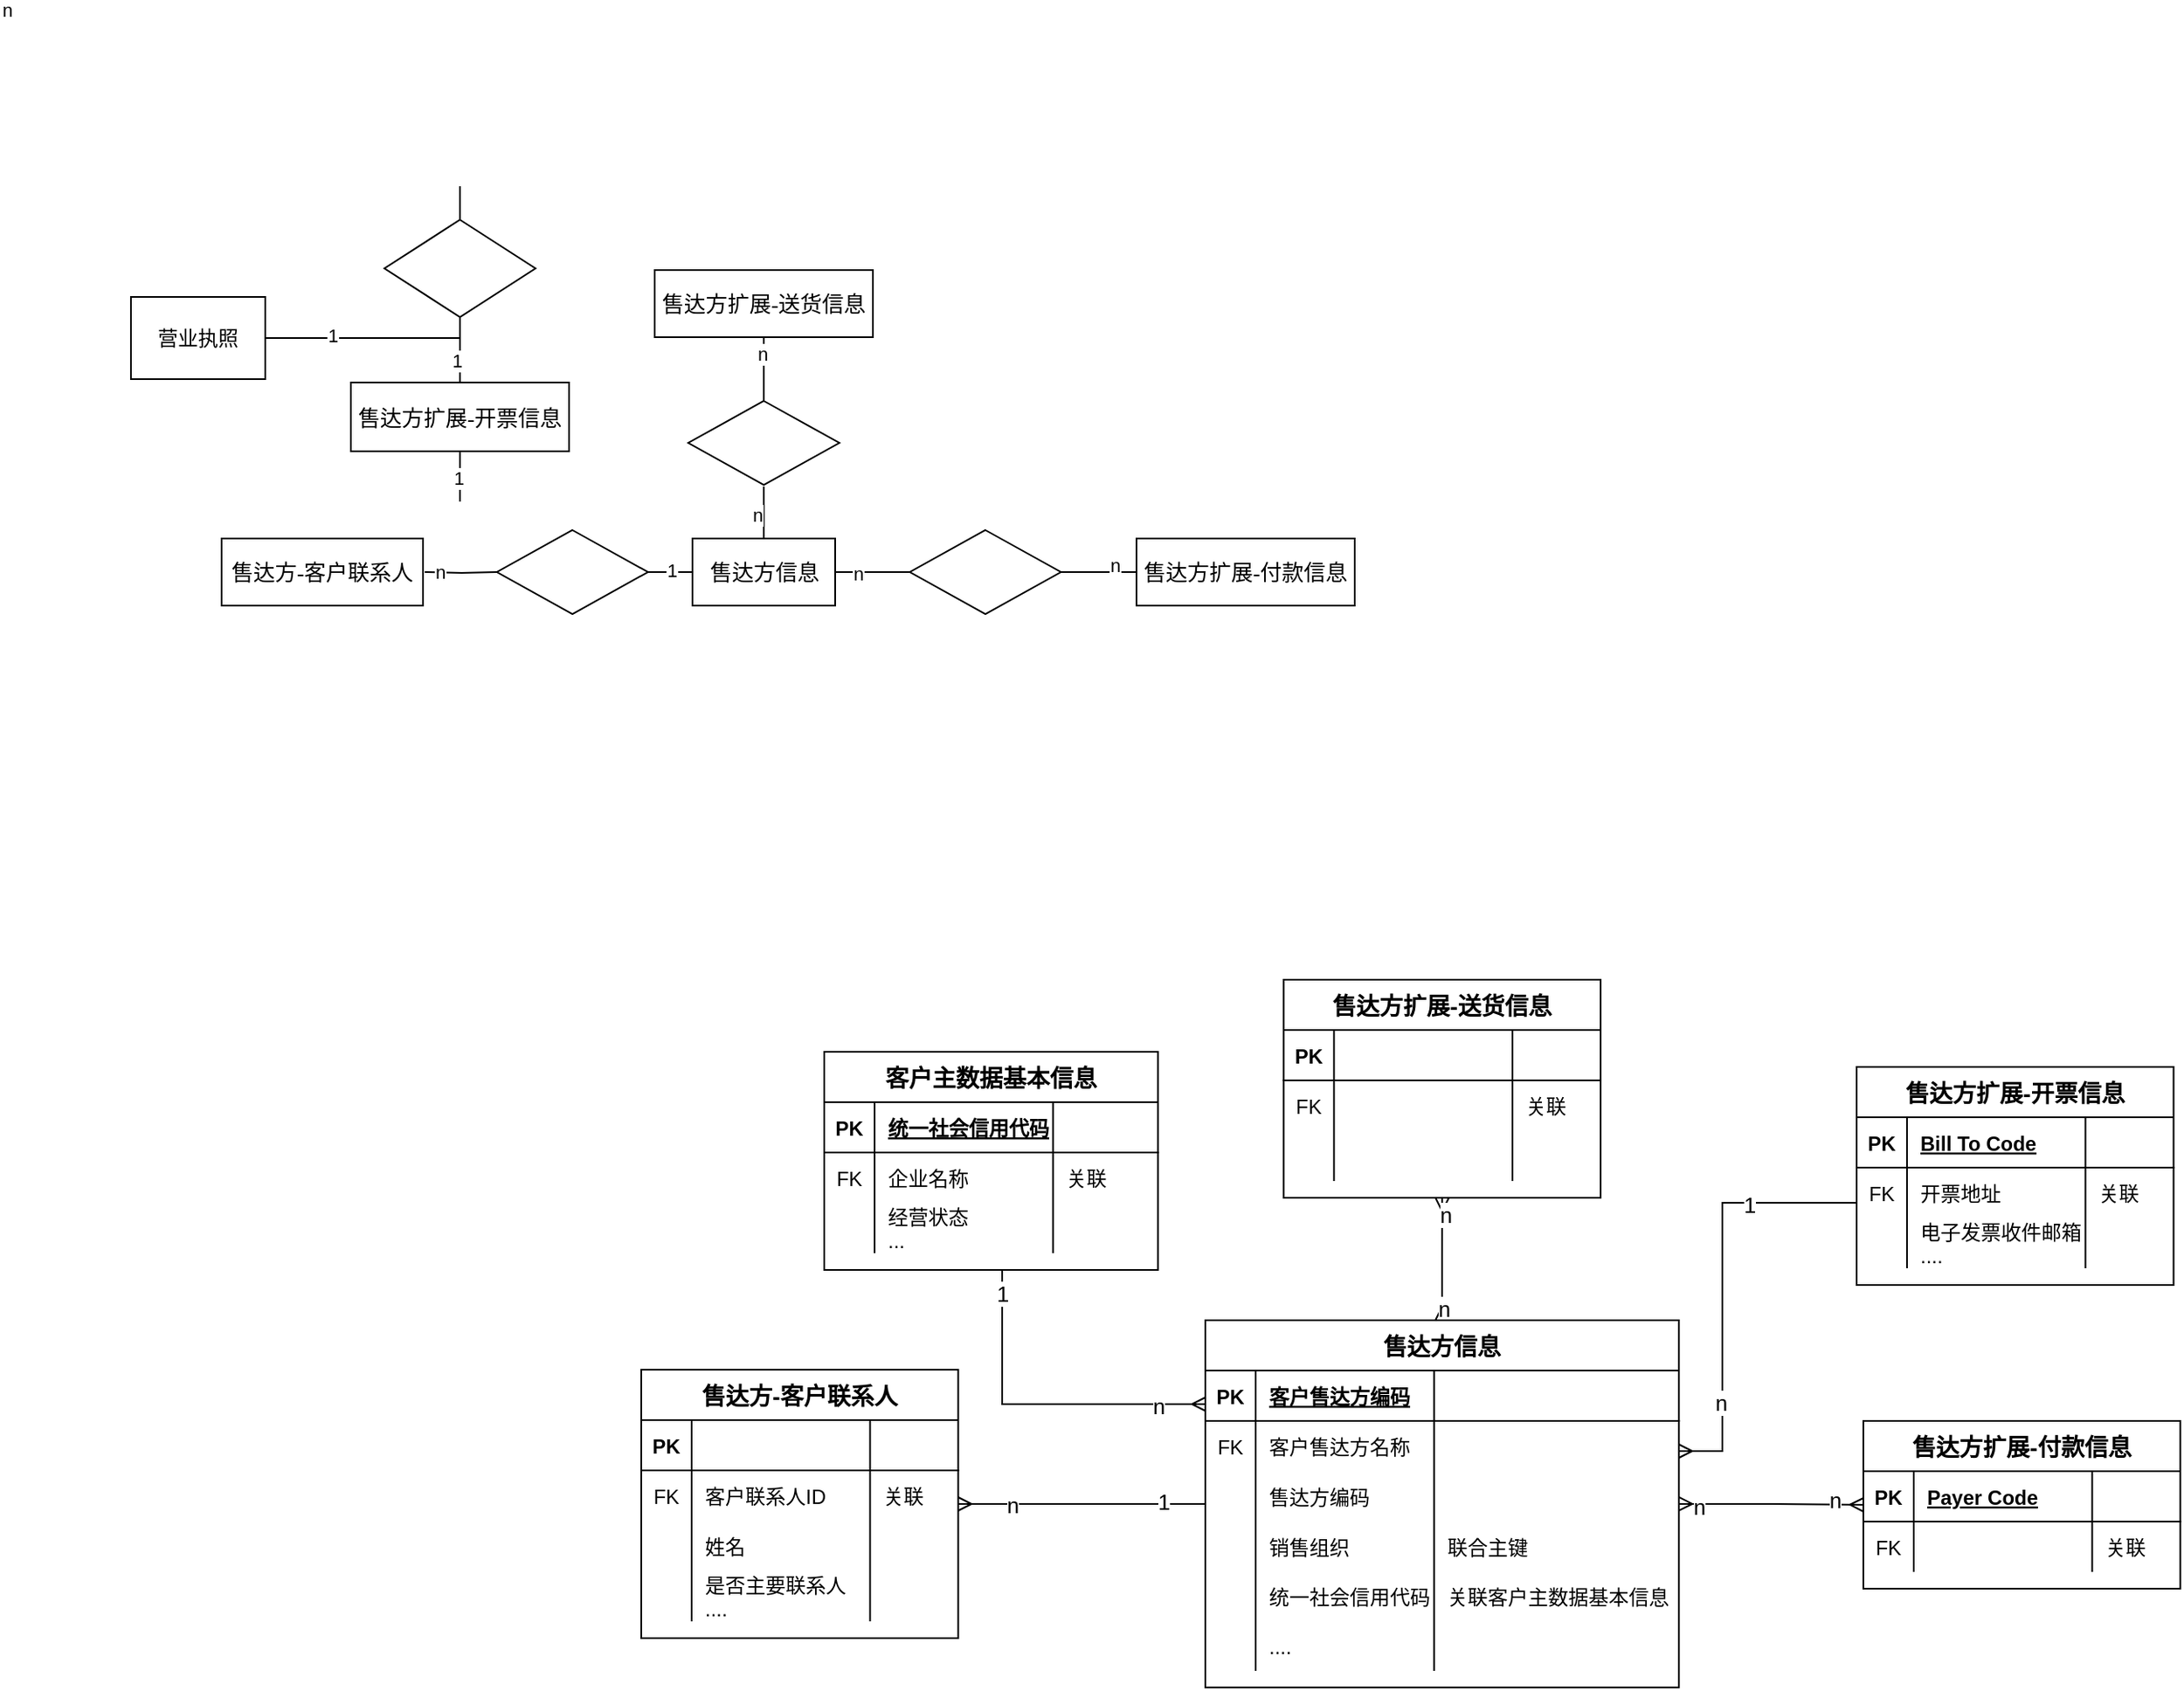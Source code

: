 <mxfile version="26.0.11">
  <diagram id="R2lEEEUBdFMjLlhIrx00" name="Page-1">
    <mxGraphModel dx="2038" dy="1723" grid="0" gridSize="10" guides="1" tooltips="1" connect="1" arrows="1" fold="1" page="1" pageScale="1" pageWidth="850" pageHeight="1100" math="0" shadow="0" extFonts="Permanent Marker^https://fonts.googleapis.com/css?family=Permanent+Marker">
      <root>
        <mxCell id="0" />
        <mxCell id="1" parent="0" />
        <mxCell id="QNsuvsoCij3lVUkGzLtA-30" style="rounded=0;orthogonalLoop=1;jettySize=auto;html=1;endArrow=none;startFill=0;" edge="1" parent="1" source="QNsuvsoCij3lVUkGzLtA-13">
          <mxGeometry relative="1" as="geometry">
            <mxPoint x="73" y="45.0" as="targetPoint" />
          </mxGeometry>
        </mxCell>
        <mxCell id="QNsuvsoCij3lVUkGzLtA-45" value="n" style="edgeLabel;html=1;align=center;verticalAlign=middle;resizable=0;points=[];" vertex="1" connectable="0" parent="QNsuvsoCij3lVUkGzLtA-30">
          <mxGeometry x="-0.075" y="4" relative="1" as="geometry">
            <mxPoint as="offset" />
          </mxGeometry>
        </mxCell>
        <mxCell id="QNsuvsoCij3lVUkGzLtA-32" style="edgeStyle=orthogonalEdgeStyle;rounded=0;orthogonalLoop=1;jettySize=auto;html=1;exitX=0;exitY=0.5;exitDx=0;exitDy=0;entryX=1;entryY=0.5;entryDx=0;entryDy=0;endArrow=none;startFill=0;" edge="1" parent="1" source="QNsuvsoCij3lVUkGzLtA-13" target="QNsuvsoCij3lVUkGzLtA-21">
          <mxGeometry relative="1" as="geometry" />
        </mxCell>
        <mxCell id="QNsuvsoCij3lVUkGzLtA-41" value="1" style="edgeLabel;html=1;align=center;verticalAlign=middle;resizable=0;points=[];" vertex="1" connectable="0" parent="QNsuvsoCij3lVUkGzLtA-32">
          <mxGeometry x="-0.006" y="-1" relative="1" as="geometry">
            <mxPoint as="offset" />
          </mxGeometry>
        </mxCell>
        <mxCell id="QNsuvsoCij3lVUkGzLtA-13" value="&lt;p style=&quot;margin-top: 0pt; margin-bottom: 0pt; margin-left: 0in; direction: ltr; unicode-bidi: embed; word-break: normal;&quot;&gt;&lt;span style=&quot;font-family: 微軟正黑體;&quot;&gt;售达方信息&lt;/span&gt;&lt;/p&gt;" style="whiteSpace=wrap;html=1;fontSize=13;" vertex="1" parent="1">
          <mxGeometry x="30.5" y="76" width="85" height="40" as="geometry" />
        </mxCell>
        <mxCell id="QNsuvsoCij3lVUkGzLtA-38" value="" style="edgeStyle=orthogonalEdgeStyle;rounded=0;orthogonalLoop=1;jettySize=auto;html=1;endArrow=none;startFill=0;exitX=0.5;exitY=1;exitDx=0;exitDy=0;" edge="1" parent="1" source="QNsuvsoCij3lVUkGzLtA-19" target="QNsuvsoCij3lVUkGzLtA-37">
          <mxGeometry relative="1" as="geometry">
            <Array as="points">
              <mxPoint x="-108" y="54" />
              <mxPoint x="-108" y="54" />
            </Array>
          </mxGeometry>
        </mxCell>
        <mxCell id="QNsuvsoCij3lVUkGzLtA-39" value="1" style="edgeLabel;html=1;align=center;verticalAlign=middle;resizable=0;points=[];" vertex="1" connectable="0" parent="QNsuvsoCij3lVUkGzLtA-38">
          <mxGeometry x="-0.64" y="1" relative="1" as="geometry">
            <mxPoint as="offset" />
          </mxGeometry>
        </mxCell>
        <mxCell id="QNsuvsoCij3lVUkGzLtA-40" value="1" style="edgeLabel;html=1;align=center;verticalAlign=middle;resizable=0;points=[];" vertex="1" connectable="0" parent="QNsuvsoCij3lVUkGzLtA-38">
          <mxGeometry x="0.672" y="-2" relative="1" as="geometry">
            <mxPoint as="offset" />
          </mxGeometry>
        </mxCell>
        <mxCell id="QNsuvsoCij3lVUkGzLtA-14" value="&lt;p style=&quot;margin-top: 0pt; margin-bottom: 0pt; margin-left: 0in; direction: ltr; unicode-bidi: embed; word-break: normal;&quot;&gt;&lt;span style=&quot;font-family: 微軟正黑體;&quot;&gt;售达方扩展-付款信息&lt;/span&gt;&lt;/p&gt;" style="whiteSpace=wrap;html=1;fontSize=13;" vertex="1" parent="1">
          <mxGeometry x="295" y="76" width="130" height="40" as="geometry" />
        </mxCell>
        <mxCell id="QNsuvsoCij3lVUkGzLtA-33" value="" style="edgeStyle=orthogonalEdgeStyle;rounded=0;orthogonalLoop=1;jettySize=auto;html=1;endArrow=none;startFill=0;" edge="1" parent="1" target="QNsuvsoCij3lVUkGzLtA-21">
          <mxGeometry relative="1" as="geometry">
            <mxPoint x="-129" y="96" as="sourcePoint" />
          </mxGeometry>
        </mxCell>
        <mxCell id="QNsuvsoCij3lVUkGzLtA-42" value="n" style="edgeLabel;html=1;align=center;verticalAlign=middle;resizable=0;points=[];" vertex="1" connectable="0" parent="QNsuvsoCij3lVUkGzLtA-33">
          <mxGeometry x="-0.612" relative="1" as="geometry">
            <mxPoint as="offset" />
          </mxGeometry>
        </mxCell>
        <mxCell id="QNsuvsoCij3lVUkGzLtA-16" value="&lt;p style=&quot;margin-top: 0pt; margin-bottom: 0pt; margin-left: 0in; direction: ltr; unicode-bidi: embed; word-break: normal;&quot;&gt;&lt;span style=&quot;font-family: 微軟正黑體;&quot;&gt;售达方&lt;/span&gt;&lt;span style=&quot;font-family: 微軟正黑體; background-color: transparent; color: light-dark(rgb(0, 0, 0), rgb(255, 255, 255));&quot;&gt;-客户联系人&lt;/span&gt;&lt;/p&gt;" style="whiteSpace=wrap;html=1;fontSize=13;strokeColor=default;" vertex="1" parent="1">
          <mxGeometry x="-250" y="76" width="120" height="40" as="geometry" />
        </mxCell>
        <mxCell id="QNsuvsoCij3lVUkGzLtA-18" value="&lt;p style=&quot;margin-top: 0pt; margin-bottom: 0pt; margin-left: 0in; direction: ltr; unicode-bidi: embed; word-break: normal;&quot;&gt;&lt;span style=&quot;font-family: 微軟正黑體;&quot;&gt;售达方扩展-送货信息&lt;/span&gt;&lt;/p&gt;" style="whiteSpace=wrap;html=1;fontSize=13;" vertex="1" parent="1">
          <mxGeometry x="8" y="-84" width="130" height="40" as="geometry" />
        </mxCell>
        <mxCell id="QNsuvsoCij3lVUkGzLtA-35" value="" style="edgeStyle=orthogonalEdgeStyle;rounded=0;orthogonalLoop=1;jettySize=auto;html=1;endArrow=none;startFill=0;" edge="1" parent="1" source="QNsuvsoCij3lVUkGzLtA-19" target="QNsuvsoCij3lVUkGzLtA-23">
          <mxGeometry relative="1" as="geometry" />
        </mxCell>
        <mxCell id="QNsuvsoCij3lVUkGzLtA-44" value="1" style="edgeLabel;html=1;align=center;verticalAlign=middle;resizable=0;points=[];" vertex="1" connectable="0" parent="QNsuvsoCij3lVUkGzLtA-35">
          <mxGeometry x="-0.35" y="2" relative="1" as="geometry">
            <mxPoint as="offset" />
          </mxGeometry>
        </mxCell>
        <mxCell id="QNsuvsoCij3lVUkGzLtA-19" value="&lt;p style=&quot;margin-top: 0pt; margin-bottom: 0pt; margin-left: 0in; direction: ltr; unicode-bidi: embed; word-break: normal;&quot;&gt;&lt;span style=&quot;font-family: 微軟正黑體;&quot;&gt;售达方扩展-开票信息&lt;/span&gt;&lt;/p&gt;" style="whiteSpace=wrap;html=1;fontSize=13;" vertex="1" parent="1">
          <mxGeometry x="-173" y="-17" width="130" height="41" as="geometry" />
        </mxCell>
        <mxCell id="QNsuvsoCij3lVUkGzLtA-20" value="" style="rhombus;whiteSpace=wrap;html=1;" vertex="1" parent="1">
          <mxGeometry x="160" y="71" width="90" height="50" as="geometry" />
        </mxCell>
        <mxCell id="QNsuvsoCij3lVUkGzLtA-21" value="" style="rhombus;whiteSpace=wrap;html=1;" vertex="1" parent="1">
          <mxGeometry x="-86" y="71" width="90" height="50" as="geometry" />
        </mxCell>
        <mxCell id="QNsuvsoCij3lVUkGzLtA-31" style="edgeStyle=orthogonalEdgeStyle;rounded=0;orthogonalLoop=1;jettySize=auto;html=1;exitX=0.5;exitY=0;exitDx=0;exitDy=0;strokeColor=default;endArrow=none;startFill=0;" edge="1" parent="1" source="QNsuvsoCij3lVUkGzLtA-22" target="QNsuvsoCij3lVUkGzLtA-18">
          <mxGeometry relative="1" as="geometry" />
        </mxCell>
        <mxCell id="QNsuvsoCij3lVUkGzLtA-46" value="n" style="edgeLabel;html=1;align=center;verticalAlign=middle;resizable=0;points=[];" vertex="1" connectable="0" parent="QNsuvsoCij3lVUkGzLtA-31">
          <mxGeometry x="0.54" y="1" relative="1" as="geometry">
            <mxPoint as="offset" />
          </mxGeometry>
        </mxCell>
        <mxCell id="QNsuvsoCij3lVUkGzLtA-22" value="" style="rhombus;whiteSpace=wrap;html=1;" vertex="1" parent="1">
          <mxGeometry x="28" y="-6" width="90" height="50" as="geometry" />
        </mxCell>
        <mxCell id="QNsuvsoCij3lVUkGzLtA-34" value="" style="edgeStyle=orthogonalEdgeStyle;rounded=0;orthogonalLoop=1;jettySize=auto;html=1;endArrow=none;startFill=0;" edge="1" parent="1" source="QNsuvsoCij3lVUkGzLtA-23">
          <mxGeometry relative="1" as="geometry">
            <mxPoint x="-108" y="-130" as="targetPoint" />
          </mxGeometry>
        </mxCell>
        <mxCell id="QNsuvsoCij3lVUkGzLtA-43" value="n" style="edgeLabel;html=1;align=center;verticalAlign=middle;resizable=0;points=[];" vertex="1" connectable="0" parent="QNsuvsoCij3lVUkGzLtA-34">
          <mxGeometry x="0.674" y="1" relative="1" as="geometry">
            <mxPoint x="-272" y="-105" as="offset" />
          </mxGeometry>
        </mxCell>
        <mxCell id="QNsuvsoCij3lVUkGzLtA-23" value="" style="rhombus;whiteSpace=wrap;html=1;" vertex="1" parent="1">
          <mxGeometry x="-153" y="-114" width="90" height="58" as="geometry" />
        </mxCell>
        <mxCell id="QNsuvsoCij3lVUkGzLtA-28" value="" style="endArrow=none;html=1;rounded=0;exitX=1;exitY=0.5;exitDx=0;exitDy=0;entryX=0;entryY=0.5;entryDx=0;entryDy=0;" edge="1" parent="1" source="QNsuvsoCij3lVUkGzLtA-20" target="QNsuvsoCij3lVUkGzLtA-14">
          <mxGeometry width="50" height="50" relative="1" as="geometry">
            <mxPoint x="230" y="208" as="sourcePoint" />
            <mxPoint x="280" y="158" as="targetPoint" />
          </mxGeometry>
        </mxCell>
        <mxCell id="QNsuvsoCij3lVUkGzLtA-48" value="n" style="edgeLabel;html=1;align=center;verticalAlign=middle;resizable=0;points=[];" vertex="1" connectable="0" parent="QNsuvsoCij3lVUkGzLtA-28">
          <mxGeometry x="0.393" y="4" relative="1" as="geometry">
            <mxPoint as="offset" />
          </mxGeometry>
        </mxCell>
        <mxCell id="QNsuvsoCij3lVUkGzLtA-29" value="" style="endArrow=none;html=1;rounded=0;entryX=0;entryY=0.5;entryDx=0;entryDy=0;exitX=1;exitY=0.5;exitDx=0;exitDy=0;" edge="1" parent="1" source="QNsuvsoCij3lVUkGzLtA-13" target="QNsuvsoCij3lVUkGzLtA-20">
          <mxGeometry width="50" height="50" relative="1" as="geometry">
            <mxPoint x="115" y="93" as="sourcePoint" />
            <mxPoint x="158" y="92.5" as="targetPoint" />
          </mxGeometry>
        </mxCell>
        <mxCell id="QNsuvsoCij3lVUkGzLtA-47" value="n" style="edgeLabel;html=1;align=center;verticalAlign=middle;resizable=0;points=[];" vertex="1" connectable="0" parent="QNsuvsoCij3lVUkGzLtA-29">
          <mxGeometry x="-0.423" y="-1" relative="1" as="geometry">
            <mxPoint as="offset" />
          </mxGeometry>
        </mxCell>
        <mxCell id="QNsuvsoCij3lVUkGzLtA-37" value="营业执照" style="whiteSpace=wrap;html=1;fontSize=12;" vertex="1" parent="1">
          <mxGeometry x="-304" y="-68" width="80" height="49" as="geometry" />
        </mxCell>
        <mxCell id="QNsuvsoCij3lVUkGzLtA-94" value="" style="edgeStyle=orthogonalEdgeStyle;rounded=0;orthogonalLoop=1;jettySize=auto;html=1;startArrow=ERmany;startFill=0;endArrow=ERmany;endFill=0;" edge="1" parent="1" source="QNsuvsoCij3lVUkGzLtA-51" target="QNsuvsoCij3lVUkGzLtA-81">
          <mxGeometry relative="1" as="geometry" />
        </mxCell>
        <mxCell id="QNsuvsoCij3lVUkGzLtA-145" value="n" style="edgeLabel;html=1;align=center;verticalAlign=middle;resizable=0;points=[];fontFamily=Helvetica;fontSize=13;fontColor=default;labelBackgroundColor=default;fillColor=none;gradientColor=none;" vertex="1" connectable="0" parent="QNsuvsoCij3lVUkGzLtA-94">
          <mxGeometry x="-0.811" y="-1" relative="1" as="geometry">
            <mxPoint as="offset" />
          </mxGeometry>
        </mxCell>
        <mxCell id="QNsuvsoCij3lVUkGzLtA-146" value="n" style="edgeLabel;html=1;align=center;verticalAlign=middle;resizable=0;points=[];fontSize=13;" vertex="1" connectable="0" parent="QNsuvsoCij3lVUkGzLtA-94">
          <mxGeometry x="0.739" y="-2" relative="1" as="geometry">
            <mxPoint as="offset" />
          </mxGeometry>
        </mxCell>
        <mxCell id="QNsuvsoCij3lVUkGzLtA-108" value="" style="edgeStyle=orthogonalEdgeStyle;rounded=0;orthogonalLoop=1;jettySize=auto;html=1;endArrow=ERmany;endFill=0;startArrow=ERmany;startFill=0;" edge="1" parent="1" source="QNsuvsoCij3lVUkGzLtA-51" target="QNsuvsoCij3lVUkGzLtA-95">
          <mxGeometry relative="1" as="geometry" />
        </mxCell>
        <mxCell id="QNsuvsoCij3lVUkGzLtA-147" value="n" style="edgeLabel;html=1;align=center;verticalAlign=middle;resizable=0;points=[];fontFamily=Helvetica;fontSize=13;fontColor=default;labelBackgroundColor=default;fillColor=none;gradientColor=none;" vertex="1" connectable="0" parent="QNsuvsoCij3lVUkGzLtA-108">
          <mxGeometry x="-0.787" y="-2" relative="1" as="geometry">
            <mxPoint y="-1" as="offset" />
          </mxGeometry>
        </mxCell>
        <mxCell id="QNsuvsoCij3lVUkGzLtA-148" value="n" style="edgeLabel;html=1;align=center;verticalAlign=middle;resizable=0;points=[];fontFamily=Helvetica;fontSize=13;fontColor=default;labelBackgroundColor=default;fillColor=none;gradientColor=none;" vertex="1" connectable="0" parent="QNsuvsoCij3lVUkGzLtA-108">
          <mxGeometry x="0.681" y="3" relative="1" as="geometry">
            <mxPoint as="offset" />
          </mxGeometry>
        </mxCell>
        <mxCell id="QNsuvsoCij3lVUkGzLtA-126" value="" style="edgeStyle=orthogonalEdgeStyle;rounded=0;orthogonalLoop=1;jettySize=auto;html=1;endArrow=ERmany;endFill=0;" edge="1" parent="1" source="QNsuvsoCij3lVUkGzLtA-51" target="QNsuvsoCij3lVUkGzLtA-113">
          <mxGeometry relative="1" as="geometry" />
        </mxCell>
        <mxCell id="QNsuvsoCij3lVUkGzLtA-141" value="1" style="edgeLabel;html=1;align=center;verticalAlign=middle;resizable=0;points=[];fontFamily=Helvetica;fontSize=13;fontColor=default;labelBackgroundColor=default;fillColor=none;gradientColor=none;" vertex="1" connectable="0" parent="QNsuvsoCij3lVUkGzLtA-126">
          <mxGeometry x="-0.662" y="-2" relative="1" as="geometry">
            <mxPoint as="offset" />
          </mxGeometry>
        </mxCell>
        <mxCell id="QNsuvsoCij3lVUkGzLtA-142" value="n" style="edgeLabel;html=1;align=center;verticalAlign=middle;resizable=0;points=[];fontFamily=Helvetica;fontSize=13;fontColor=default;labelBackgroundColor=default;fillColor=none;gradientColor=none;" vertex="1" connectable="0" parent="QNsuvsoCij3lVUkGzLtA-126">
          <mxGeometry x="0.567" relative="1" as="geometry">
            <mxPoint as="offset" />
          </mxGeometry>
        </mxCell>
        <mxCell id="QNsuvsoCij3lVUkGzLtA-140" value="" style="edgeStyle=orthogonalEdgeStyle;rounded=0;orthogonalLoop=1;jettySize=auto;html=1;endArrow=none;startFill=0;startArrow=ERmany;" edge="1" parent="1" source="QNsuvsoCij3lVUkGzLtA-51" target="QNsuvsoCij3lVUkGzLtA-127">
          <mxGeometry relative="1" as="geometry">
            <Array as="points">
              <mxPoint x="644" y="620" />
              <mxPoint x="644" y="472" />
            </Array>
          </mxGeometry>
        </mxCell>
        <mxCell id="QNsuvsoCij3lVUkGzLtA-143" value="n" style="edgeLabel;html=1;align=center;verticalAlign=middle;resizable=0;points=[];fontFamily=Helvetica;fontSize=13;fontColor=default;labelBackgroundColor=default;fillColor=none;gradientColor=none;" vertex="1" connectable="0" parent="QNsuvsoCij3lVUkGzLtA-140">
          <mxGeometry x="-0.567" y="1" relative="1" as="geometry">
            <mxPoint as="offset" />
          </mxGeometry>
        </mxCell>
        <mxCell id="QNsuvsoCij3lVUkGzLtA-144" value="1" style="edgeLabel;html=1;align=center;verticalAlign=middle;resizable=0;points=[];fontFamily=Helvetica;fontSize=13;fontColor=default;labelBackgroundColor=default;fillColor=none;gradientColor=none;" vertex="1" connectable="0" parent="QNsuvsoCij3lVUkGzLtA-140">
          <mxGeometry x="0.496" y="-1" relative="1" as="geometry">
            <mxPoint as="offset" />
          </mxGeometry>
        </mxCell>
        <mxCell id="QNsuvsoCij3lVUkGzLtA-182" value="" style="edgeStyle=orthogonalEdgeStyle;rounded=0;orthogonalLoop=1;jettySize=auto;html=1;endArrow=none;startFill=0;startArrow=ERmany;" edge="1" parent="1" source="QNsuvsoCij3lVUkGzLtA-51" target="QNsuvsoCij3lVUkGzLtA-161">
          <mxGeometry relative="1" as="geometry">
            <Array as="points">
              <mxPoint x="215" y="592" />
            </Array>
          </mxGeometry>
        </mxCell>
        <mxCell id="QNsuvsoCij3lVUkGzLtA-187" value="1" style="edgeLabel;html=1;align=center;verticalAlign=middle;resizable=0;points=[];fontSize=13;" vertex="1" connectable="0" parent="QNsuvsoCij3lVUkGzLtA-182">
          <mxGeometry x="0.866" relative="1" as="geometry">
            <mxPoint as="offset" />
          </mxGeometry>
        </mxCell>
        <mxCell id="QNsuvsoCij3lVUkGzLtA-188" value="n" style="edgeLabel;html=1;align=center;verticalAlign=middle;resizable=0;points=[];fontSize=13;" vertex="1" connectable="0" parent="QNsuvsoCij3lVUkGzLtA-182">
          <mxGeometry x="-0.721" y="1" relative="1" as="geometry">
            <mxPoint as="offset" />
          </mxGeometry>
        </mxCell>
        <mxCell id="QNsuvsoCij3lVUkGzLtA-51" value="售达方信息" style="shape=table;startSize=30;container=1;collapsible=1;childLayout=tableLayout;fixedRows=1;rowLines=0;fontStyle=1;align=center;resizeLast=1;fontSize=14;" vertex="1" parent="1">
          <mxGeometry x="336" y="542" width="282.125" height="218.917" as="geometry" />
        </mxCell>
        <mxCell id="QNsuvsoCij3lVUkGzLtA-52" value="" style="shape=partialRectangle;collapsible=0;dropTarget=0;pointerEvents=0;fillColor=none;points=[[0,0.5],[1,0.5]];portConstraint=eastwest;top=0;left=0;right=0;bottom=1;" vertex="1" parent="QNsuvsoCij3lVUkGzLtA-51">
          <mxGeometry y="30" width="282.125" height="30" as="geometry" />
        </mxCell>
        <mxCell id="QNsuvsoCij3lVUkGzLtA-53" value="PK" style="shape=partialRectangle;overflow=hidden;connectable=0;fillColor=none;top=0;left=0;bottom=0;right=0;fontStyle=1;" vertex="1" parent="QNsuvsoCij3lVUkGzLtA-52">
          <mxGeometry width="30" height="30" as="geometry">
            <mxRectangle width="30" height="30" as="alternateBounds" />
          </mxGeometry>
        </mxCell>
        <mxCell id="QNsuvsoCij3lVUkGzLtA-54" value="客户售达方编码" style="shape=partialRectangle;overflow=hidden;connectable=0;fillColor=none;top=0;left=0;bottom=0;right=0;align=left;spacingLeft=6;fontStyle=5;" vertex="1" parent="QNsuvsoCij3lVUkGzLtA-52">
          <mxGeometry x="30" width="106.292" height="30" as="geometry">
            <mxRectangle width="106.292" height="30" as="alternateBounds" />
          </mxGeometry>
        </mxCell>
        <mxCell id="QNsuvsoCij3lVUkGzLtA-78" style="shape=partialRectangle;overflow=hidden;connectable=0;fillColor=none;top=0;left=0;bottom=0;right=0;align=left;spacingLeft=6;fontStyle=5;" vertex="1" parent="QNsuvsoCij3lVUkGzLtA-52">
          <mxGeometry x="136.292" width="145.833" height="30" as="geometry">
            <mxRectangle width="145.833" height="30" as="alternateBounds" />
          </mxGeometry>
        </mxCell>
        <mxCell id="QNsuvsoCij3lVUkGzLtA-55" value="" style="shape=partialRectangle;collapsible=0;dropTarget=0;pointerEvents=0;fillColor=none;points=[[0,0.5],[1,0.5]];portConstraint=eastwest;top=0;left=0;right=0;bottom=0;" vertex="1" parent="QNsuvsoCij3lVUkGzLtA-51">
          <mxGeometry y="60" width="282.125" height="30" as="geometry" />
        </mxCell>
        <mxCell id="QNsuvsoCij3lVUkGzLtA-56" value="FK" style="shape=partialRectangle;overflow=hidden;connectable=0;fillColor=none;top=0;left=0;bottom=0;right=0;" vertex="1" parent="QNsuvsoCij3lVUkGzLtA-55">
          <mxGeometry width="30" height="30" as="geometry">
            <mxRectangle width="30" height="30" as="alternateBounds" />
          </mxGeometry>
        </mxCell>
        <mxCell id="QNsuvsoCij3lVUkGzLtA-57" value="客户售达方名称" style="shape=partialRectangle;overflow=hidden;connectable=0;fillColor=none;top=0;left=0;bottom=0;right=0;align=left;spacingLeft=6;" vertex="1" parent="QNsuvsoCij3lVUkGzLtA-55">
          <mxGeometry x="30" width="106.292" height="30" as="geometry">
            <mxRectangle width="106.292" height="30" as="alternateBounds" />
          </mxGeometry>
        </mxCell>
        <mxCell id="QNsuvsoCij3lVUkGzLtA-79" value="" style="shape=partialRectangle;overflow=hidden;connectable=0;fillColor=none;top=0;left=0;bottom=0;right=0;align=left;spacingLeft=6;" vertex="1" parent="QNsuvsoCij3lVUkGzLtA-55">
          <mxGeometry x="136.292" width="145.833" height="30" as="geometry">
            <mxRectangle width="145.833" height="30" as="alternateBounds" />
          </mxGeometry>
        </mxCell>
        <mxCell id="QNsuvsoCij3lVUkGzLtA-58" value="" style="shape=partialRectangle;collapsible=0;dropTarget=0;pointerEvents=0;fillColor=none;points=[[0,0.5],[1,0.5]];portConstraint=eastwest;top=0;left=0;right=0;bottom=0;" vertex="1" parent="QNsuvsoCij3lVUkGzLtA-51">
          <mxGeometry y="90" width="282.125" height="30" as="geometry" />
        </mxCell>
        <mxCell id="QNsuvsoCij3lVUkGzLtA-59" value="" style="shape=partialRectangle;overflow=hidden;connectable=0;fillColor=none;top=0;left=0;bottom=0;right=0;" vertex="1" parent="QNsuvsoCij3lVUkGzLtA-58">
          <mxGeometry width="30" height="30" as="geometry">
            <mxRectangle width="30" height="30" as="alternateBounds" />
          </mxGeometry>
        </mxCell>
        <mxCell id="QNsuvsoCij3lVUkGzLtA-60" value="售达方编码" style="shape=partialRectangle;overflow=hidden;connectable=0;fillColor=none;top=0;left=0;bottom=0;right=0;align=left;spacingLeft=6;" vertex="1" parent="QNsuvsoCij3lVUkGzLtA-58">
          <mxGeometry x="30" width="106.292" height="30" as="geometry">
            <mxRectangle width="106.292" height="30" as="alternateBounds" />
          </mxGeometry>
        </mxCell>
        <mxCell id="QNsuvsoCij3lVUkGzLtA-80" style="shape=partialRectangle;overflow=hidden;connectable=0;fillColor=none;top=0;left=0;bottom=0;right=0;align=left;spacingLeft=6;" vertex="1" parent="QNsuvsoCij3lVUkGzLtA-58">
          <mxGeometry x="136.292" width="145.833" height="30" as="geometry">
            <mxRectangle width="145.833" height="30" as="alternateBounds" />
          </mxGeometry>
        </mxCell>
        <mxCell id="QNsuvsoCij3lVUkGzLtA-157" style="shape=partialRectangle;collapsible=0;dropTarget=0;pointerEvents=0;fillColor=none;points=[[0,0.5],[1,0.5]];portConstraint=eastwest;top=0;left=0;right=0;bottom=0;" vertex="1" parent="QNsuvsoCij3lVUkGzLtA-51">
          <mxGeometry y="120" width="282.125" height="30" as="geometry" />
        </mxCell>
        <mxCell id="QNsuvsoCij3lVUkGzLtA-158" style="shape=partialRectangle;overflow=hidden;connectable=0;fillColor=none;top=0;left=0;bottom=0;right=0;" vertex="1" parent="QNsuvsoCij3lVUkGzLtA-157">
          <mxGeometry width="30" height="30" as="geometry">
            <mxRectangle width="30" height="30" as="alternateBounds" />
          </mxGeometry>
        </mxCell>
        <mxCell id="QNsuvsoCij3lVUkGzLtA-159" value="销售组织" style="shape=partialRectangle;overflow=hidden;connectable=0;fillColor=none;top=0;left=0;bottom=0;right=0;align=left;spacingLeft=6;" vertex="1" parent="QNsuvsoCij3lVUkGzLtA-157">
          <mxGeometry x="30" width="106.292" height="30" as="geometry">
            <mxRectangle width="106.292" height="30" as="alternateBounds" />
          </mxGeometry>
        </mxCell>
        <mxCell id="QNsuvsoCij3lVUkGzLtA-160" value="联合主键" style="shape=partialRectangle;overflow=hidden;connectable=0;fillColor=none;top=0;left=0;bottom=0;right=0;align=left;spacingLeft=6;" vertex="1" parent="QNsuvsoCij3lVUkGzLtA-157">
          <mxGeometry x="136.292" width="145.833" height="30" as="geometry">
            <mxRectangle width="145.833" height="30" as="alternateBounds" />
          </mxGeometry>
        </mxCell>
        <mxCell id="QNsuvsoCij3lVUkGzLtA-153" style="shape=partialRectangle;collapsible=0;dropTarget=0;pointerEvents=0;fillColor=none;points=[[0,0.5],[1,0.5]];portConstraint=eastwest;top=0;left=0;right=0;bottom=0;" vertex="1" parent="QNsuvsoCij3lVUkGzLtA-51">
          <mxGeometry y="150" width="282.125" height="29" as="geometry" />
        </mxCell>
        <mxCell id="QNsuvsoCij3lVUkGzLtA-154" style="shape=partialRectangle;overflow=hidden;connectable=0;fillColor=none;top=0;left=0;bottom=0;right=0;" vertex="1" parent="QNsuvsoCij3lVUkGzLtA-153">
          <mxGeometry width="30" height="29" as="geometry">
            <mxRectangle width="30" height="29" as="alternateBounds" />
          </mxGeometry>
        </mxCell>
        <mxCell id="QNsuvsoCij3lVUkGzLtA-155" value="统一社会信用代码" style="shape=partialRectangle;overflow=hidden;connectable=0;fillColor=none;top=0;left=0;bottom=0;right=0;align=left;spacingLeft=6;" vertex="1" parent="QNsuvsoCij3lVUkGzLtA-153">
          <mxGeometry x="30" width="106.292" height="29" as="geometry">
            <mxRectangle width="106.292" height="29" as="alternateBounds" />
          </mxGeometry>
        </mxCell>
        <mxCell id="QNsuvsoCij3lVUkGzLtA-156" value="关联客户主数据基本信息" style="shape=partialRectangle;overflow=hidden;connectable=0;fillColor=none;top=0;left=0;bottom=0;right=0;align=left;spacingLeft=6;" vertex="1" parent="QNsuvsoCij3lVUkGzLtA-153">
          <mxGeometry x="136.292" width="145.833" height="29" as="geometry">
            <mxRectangle width="145.833" height="29" as="alternateBounds" />
          </mxGeometry>
        </mxCell>
        <mxCell id="QNsuvsoCij3lVUkGzLtA-183" style="shape=partialRectangle;collapsible=0;dropTarget=0;pointerEvents=0;fillColor=none;points=[[0,0.5],[1,0.5]];portConstraint=eastwest;top=0;left=0;right=0;bottom=0;" vertex="1" parent="QNsuvsoCij3lVUkGzLtA-51">
          <mxGeometry y="179" width="282.125" height="30" as="geometry" />
        </mxCell>
        <mxCell id="QNsuvsoCij3lVUkGzLtA-184" style="shape=partialRectangle;overflow=hidden;connectable=0;fillColor=none;top=0;left=0;bottom=0;right=0;" vertex="1" parent="QNsuvsoCij3lVUkGzLtA-183">
          <mxGeometry width="30" height="30" as="geometry">
            <mxRectangle width="30" height="30" as="alternateBounds" />
          </mxGeometry>
        </mxCell>
        <mxCell id="QNsuvsoCij3lVUkGzLtA-185" value="...." style="shape=partialRectangle;overflow=hidden;connectable=0;fillColor=none;top=0;left=0;bottom=0;right=0;align=left;spacingLeft=6;" vertex="1" parent="QNsuvsoCij3lVUkGzLtA-183">
          <mxGeometry x="30" width="106.292" height="30" as="geometry">
            <mxRectangle width="106.292" height="30" as="alternateBounds" />
          </mxGeometry>
        </mxCell>
        <mxCell id="QNsuvsoCij3lVUkGzLtA-186" style="shape=partialRectangle;overflow=hidden;connectable=0;fillColor=none;top=0;left=0;bottom=0;right=0;align=left;spacingLeft=6;" vertex="1" parent="QNsuvsoCij3lVUkGzLtA-183">
          <mxGeometry x="136.292" width="145.833" height="30" as="geometry">
            <mxRectangle width="145.833" height="30" as="alternateBounds" />
          </mxGeometry>
        </mxCell>
        <mxCell id="QNsuvsoCij3lVUkGzLtA-81" value="售达方扩展-送货信息" style="shape=table;startSize=30;container=1;collapsible=1;childLayout=tableLayout;fixedRows=1;rowLines=0;fontStyle=1;align=center;resizeLast=1;fontSize=14;" vertex="1" parent="1">
          <mxGeometry x="382.67" y="339" width="188.792" height="130" as="geometry" />
        </mxCell>
        <mxCell id="QNsuvsoCij3lVUkGzLtA-82" value="" style="shape=partialRectangle;collapsible=0;dropTarget=0;pointerEvents=0;fillColor=none;points=[[0,0.5],[1,0.5]];portConstraint=eastwest;top=0;left=0;right=0;bottom=1;" vertex="1" parent="QNsuvsoCij3lVUkGzLtA-81">
          <mxGeometry y="30" width="188.792" height="30" as="geometry" />
        </mxCell>
        <mxCell id="QNsuvsoCij3lVUkGzLtA-83" value="PK" style="shape=partialRectangle;overflow=hidden;connectable=0;fillColor=none;top=0;left=0;bottom=0;right=0;fontStyle=1;" vertex="1" parent="QNsuvsoCij3lVUkGzLtA-82">
          <mxGeometry width="30" height="30" as="geometry">
            <mxRectangle width="30" height="30" as="alternateBounds" />
          </mxGeometry>
        </mxCell>
        <mxCell id="QNsuvsoCij3lVUkGzLtA-84" value="" style="shape=partialRectangle;overflow=hidden;connectable=0;fillColor=none;top=0;left=0;bottom=0;right=0;align=left;spacingLeft=6;fontStyle=1;" vertex="1" parent="QNsuvsoCij3lVUkGzLtA-82">
          <mxGeometry x="30" width="106.292" height="30" as="geometry">
            <mxRectangle width="106.292" height="30" as="alternateBounds" />
          </mxGeometry>
        </mxCell>
        <mxCell id="QNsuvsoCij3lVUkGzLtA-85" style="shape=partialRectangle;overflow=hidden;connectable=0;fillColor=none;top=0;left=0;bottom=0;right=0;align=left;spacingLeft=6;fontStyle=5;" vertex="1" parent="QNsuvsoCij3lVUkGzLtA-82">
          <mxGeometry x="136.292" width="52.5" height="30" as="geometry">
            <mxRectangle width="52.5" height="30" as="alternateBounds" />
          </mxGeometry>
        </mxCell>
        <mxCell id="QNsuvsoCij3lVUkGzLtA-86" value="" style="shape=partialRectangle;collapsible=0;dropTarget=0;pointerEvents=0;fillColor=none;points=[[0,0.5],[1,0.5]];portConstraint=eastwest;top=0;left=0;right=0;bottom=0;" vertex="1" parent="QNsuvsoCij3lVUkGzLtA-81">
          <mxGeometry y="60" width="188.792" height="30" as="geometry" />
        </mxCell>
        <mxCell id="QNsuvsoCij3lVUkGzLtA-87" value="FK" style="shape=partialRectangle;overflow=hidden;connectable=0;fillColor=none;top=0;left=0;bottom=0;right=0;" vertex="1" parent="QNsuvsoCij3lVUkGzLtA-86">
          <mxGeometry width="30" height="30" as="geometry">
            <mxRectangle width="30" height="30" as="alternateBounds" />
          </mxGeometry>
        </mxCell>
        <mxCell id="QNsuvsoCij3lVUkGzLtA-88" value="" style="shape=partialRectangle;overflow=hidden;connectable=0;fillColor=none;top=0;left=0;bottom=0;right=0;align=left;spacingLeft=6;" vertex="1" parent="QNsuvsoCij3lVUkGzLtA-86">
          <mxGeometry x="30" width="106.292" height="30" as="geometry">
            <mxRectangle width="106.292" height="30" as="alternateBounds" />
          </mxGeometry>
        </mxCell>
        <mxCell id="QNsuvsoCij3lVUkGzLtA-89" value="关联" style="shape=partialRectangle;overflow=hidden;connectable=0;fillColor=none;top=0;left=0;bottom=0;right=0;align=left;spacingLeft=6;" vertex="1" parent="QNsuvsoCij3lVUkGzLtA-86">
          <mxGeometry x="136.292" width="52.5" height="30" as="geometry">
            <mxRectangle width="52.5" height="30" as="alternateBounds" />
          </mxGeometry>
        </mxCell>
        <mxCell id="QNsuvsoCij3lVUkGzLtA-90" value="" style="shape=partialRectangle;collapsible=0;dropTarget=0;pointerEvents=0;fillColor=none;points=[[0,0.5],[1,0.5]];portConstraint=eastwest;top=0;left=0;right=0;bottom=0;" vertex="1" parent="QNsuvsoCij3lVUkGzLtA-81">
          <mxGeometry y="90" width="188.792" height="30" as="geometry" />
        </mxCell>
        <mxCell id="QNsuvsoCij3lVUkGzLtA-91" value="" style="shape=partialRectangle;overflow=hidden;connectable=0;fillColor=none;top=0;left=0;bottom=0;right=0;" vertex="1" parent="QNsuvsoCij3lVUkGzLtA-90">
          <mxGeometry width="30" height="30" as="geometry">
            <mxRectangle width="30" height="30" as="alternateBounds" />
          </mxGeometry>
        </mxCell>
        <mxCell id="QNsuvsoCij3lVUkGzLtA-92" value="" style="shape=partialRectangle;overflow=hidden;connectable=0;fillColor=none;top=0;left=0;bottom=0;right=0;align=left;spacingLeft=6;" vertex="1" parent="QNsuvsoCij3lVUkGzLtA-90">
          <mxGeometry x="30" width="106.292" height="30" as="geometry">
            <mxRectangle width="106.292" height="30" as="alternateBounds" />
          </mxGeometry>
        </mxCell>
        <mxCell id="QNsuvsoCij3lVUkGzLtA-93" style="shape=partialRectangle;overflow=hidden;connectable=0;fillColor=none;top=0;left=0;bottom=0;right=0;align=left;spacingLeft=6;" vertex="1" parent="QNsuvsoCij3lVUkGzLtA-90">
          <mxGeometry x="136.292" width="52.5" height="30" as="geometry">
            <mxRectangle width="52.5" height="30" as="alternateBounds" />
          </mxGeometry>
        </mxCell>
        <mxCell id="QNsuvsoCij3lVUkGzLtA-95" value="售达方扩展-付款信息" style="shape=table;startSize=30;container=1;collapsible=1;childLayout=tableLayout;fixedRows=1;rowLines=0;fontStyle=1;align=center;resizeLast=1;fontSize=14;" vertex="1" parent="1">
          <mxGeometry x="728.002" y="602" width="188.792" height="100" as="geometry" />
        </mxCell>
        <mxCell id="QNsuvsoCij3lVUkGzLtA-96" value="" style="shape=partialRectangle;collapsible=0;dropTarget=0;pointerEvents=0;fillColor=none;points=[[0,0.5],[1,0.5]];portConstraint=eastwest;top=0;left=0;right=0;bottom=1;" vertex="1" parent="QNsuvsoCij3lVUkGzLtA-95">
          <mxGeometry y="30" width="188.792" height="30" as="geometry" />
        </mxCell>
        <mxCell id="QNsuvsoCij3lVUkGzLtA-97" value="PK" style="shape=partialRectangle;overflow=hidden;connectable=0;fillColor=none;top=0;left=0;bottom=0;right=0;fontStyle=1;" vertex="1" parent="QNsuvsoCij3lVUkGzLtA-96">
          <mxGeometry width="30" height="30" as="geometry">
            <mxRectangle width="30" height="30" as="alternateBounds" />
          </mxGeometry>
        </mxCell>
        <mxCell id="QNsuvsoCij3lVUkGzLtA-98" value="Payer Code" style="shape=partialRectangle;overflow=hidden;connectable=0;fillColor=none;top=0;left=0;bottom=0;right=0;align=left;spacingLeft=6;fontStyle=5;" vertex="1" parent="QNsuvsoCij3lVUkGzLtA-96">
          <mxGeometry x="30" width="106.292" height="30" as="geometry">
            <mxRectangle width="106.292" height="30" as="alternateBounds" />
          </mxGeometry>
        </mxCell>
        <mxCell id="QNsuvsoCij3lVUkGzLtA-99" style="shape=partialRectangle;overflow=hidden;connectable=0;fillColor=none;top=0;left=0;bottom=0;right=0;align=left;spacingLeft=6;fontStyle=5;" vertex="1" parent="QNsuvsoCij3lVUkGzLtA-96">
          <mxGeometry x="136.292" width="52.5" height="30" as="geometry">
            <mxRectangle width="52.5" height="30" as="alternateBounds" />
          </mxGeometry>
        </mxCell>
        <mxCell id="QNsuvsoCij3lVUkGzLtA-100" value="" style="shape=partialRectangle;collapsible=0;dropTarget=0;pointerEvents=0;fillColor=none;points=[[0,0.5],[1,0.5]];portConstraint=eastwest;top=0;left=0;right=0;bottom=0;" vertex="1" parent="QNsuvsoCij3lVUkGzLtA-95">
          <mxGeometry y="60" width="188.792" height="30" as="geometry" />
        </mxCell>
        <mxCell id="QNsuvsoCij3lVUkGzLtA-101" value="FK" style="shape=partialRectangle;overflow=hidden;connectable=0;fillColor=none;top=0;left=0;bottom=0;right=0;" vertex="1" parent="QNsuvsoCij3lVUkGzLtA-100">
          <mxGeometry width="30" height="30" as="geometry">
            <mxRectangle width="30" height="30" as="alternateBounds" />
          </mxGeometry>
        </mxCell>
        <mxCell id="QNsuvsoCij3lVUkGzLtA-102" value="" style="shape=partialRectangle;overflow=hidden;connectable=0;fillColor=none;top=0;left=0;bottom=0;right=0;align=left;spacingLeft=6;" vertex="1" parent="QNsuvsoCij3lVUkGzLtA-100">
          <mxGeometry x="30" width="106.292" height="30" as="geometry">
            <mxRectangle width="106.292" height="30" as="alternateBounds" />
          </mxGeometry>
        </mxCell>
        <mxCell id="QNsuvsoCij3lVUkGzLtA-103" value="关联" style="shape=partialRectangle;overflow=hidden;connectable=0;fillColor=none;top=0;left=0;bottom=0;right=0;align=left;spacingLeft=6;" vertex="1" parent="QNsuvsoCij3lVUkGzLtA-100">
          <mxGeometry x="136.292" width="52.5" height="30" as="geometry">
            <mxRectangle width="52.5" height="30" as="alternateBounds" />
          </mxGeometry>
        </mxCell>
        <mxCell id="QNsuvsoCij3lVUkGzLtA-113" value="售达方-客户联系人" style="shape=table;startSize=30;container=1;collapsible=1;childLayout=tableLayout;fixedRows=1;rowLines=0;fontStyle=1;align=center;resizeLast=1;fontSize=14;" vertex="1" parent="1">
          <mxGeometry x="-0.002" y="571.46" width="188.792" height="160" as="geometry" />
        </mxCell>
        <mxCell id="QNsuvsoCij3lVUkGzLtA-114" value="" style="shape=partialRectangle;collapsible=0;dropTarget=0;pointerEvents=0;fillColor=none;points=[[0,0.5],[1,0.5]];portConstraint=eastwest;top=0;left=0;right=0;bottom=1;" vertex="1" parent="QNsuvsoCij3lVUkGzLtA-113">
          <mxGeometry y="30" width="188.792" height="30" as="geometry" />
        </mxCell>
        <mxCell id="QNsuvsoCij3lVUkGzLtA-115" value="PK" style="shape=partialRectangle;overflow=hidden;connectable=0;fillColor=none;top=0;left=0;bottom=0;right=0;fontStyle=1;" vertex="1" parent="QNsuvsoCij3lVUkGzLtA-114">
          <mxGeometry width="30" height="30" as="geometry">
            <mxRectangle width="30" height="30" as="alternateBounds" />
          </mxGeometry>
        </mxCell>
        <mxCell id="QNsuvsoCij3lVUkGzLtA-116" value="" style="shape=partialRectangle;overflow=hidden;connectable=0;fillColor=none;top=0;left=0;bottom=0;right=0;align=left;spacingLeft=6;fontStyle=1;" vertex="1" parent="QNsuvsoCij3lVUkGzLtA-114">
          <mxGeometry x="30" width="106.292" height="30" as="geometry">
            <mxRectangle width="106.292" height="30" as="alternateBounds" />
          </mxGeometry>
        </mxCell>
        <mxCell id="QNsuvsoCij3lVUkGzLtA-117" style="shape=partialRectangle;overflow=hidden;connectable=0;fillColor=none;top=0;left=0;bottom=0;right=0;align=left;spacingLeft=6;fontStyle=5;" vertex="1" parent="QNsuvsoCij3lVUkGzLtA-114">
          <mxGeometry x="136.292" width="52.5" height="30" as="geometry">
            <mxRectangle width="52.5" height="30" as="alternateBounds" />
          </mxGeometry>
        </mxCell>
        <mxCell id="QNsuvsoCij3lVUkGzLtA-118" value="" style="shape=partialRectangle;collapsible=0;dropTarget=0;pointerEvents=0;fillColor=none;points=[[0,0.5],[1,0.5]];portConstraint=eastwest;top=0;left=0;right=0;bottom=0;" vertex="1" parent="QNsuvsoCij3lVUkGzLtA-113">
          <mxGeometry y="60" width="188.792" height="30" as="geometry" />
        </mxCell>
        <mxCell id="QNsuvsoCij3lVUkGzLtA-119" value="FK" style="shape=partialRectangle;overflow=hidden;connectable=0;fillColor=none;top=0;left=0;bottom=0;right=0;" vertex="1" parent="QNsuvsoCij3lVUkGzLtA-118">
          <mxGeometry width="30" height="30" as="geometry">
            <mxRectangle width="30" height="30" as="alternateBounds" />
          </mxGeometry>
        </mxCell>
        <mxCell id="QNsuvsoCij3lVUkGzLtA-120" value="客户联系人ID" style="shape=partialRectangle;overflow=hidden;connectable=0;fillColor=none;top=0;left=0;bottom=0;right=0;align=left;spacingLeft=6;" vertex="1" parent="QNsuvsoCij3lVUkGzLtA-118">
          <mxGeometry x="30" width="106.292" height="30" as="geometry">
            <mxRectangle width="106.292" height="30" as="alternateBounds" />
          </mxGeometry>
        </mxCell>
        <mxCell id="QNsuvsoCij3lVUkGzLtA-121" value="关联" style="shape=partialRectangle;overflow=hidden;connectable=0;fillColor=none;top=0;left=0;bottom=0;right=0;align=left;spacingLeft=6;" vertex="1" parent="QNsuvsoCij3lVUkGzLtA-118">
          <mxGeometry x="136.292" width="52.5" height="30" as="geometry">
            <mxRectangle width="52.5" height="30" as="alternateBounds" />
          </mxGeometry>
        </mxCell>
        <mxCell id="QNsuvsoCij3lVUkGzLtA-122" value="" style="shape=partialRectangle;collapsible=0;dropTarget=0;pointerEvents=0;fillColor=none;points=[[0,0.5],[1,0.5]];portConstraint=eastwest;top=0;left=0;right=0;bottom=0;" vertex="1" parent="QNsuvsoCij3lVUkGzLtA-113">
          <mxGeometry y="90" width="188.792" height="30" as="geometry" />
        </mxCell>
        <mxCell id="QNsuvsoCij3lVUkGzLtA-123" value="" style="shape=partialRectangle;overflow=hidden;connectable=0;fillColor=none;top=0;left=0;bottom=0;right=0;" vertex="1" parent="QNsuvsoCij3lVUkGzLtA-122">
          <mxGeometry width="30" height="30" as="geometry">
            <mxRectangle width="30" height="30" as="alternateBounds" />
          </mxGeometry>
        </mxCell>
        <mxCell id="QNsuvsoCij3lVUkGzLtA-124" value="姓名" style="shape=partialRectangle;overflow=hidden;connectable=0;fillColor=none;top=0;left=0;bottom=0;right=0;align=left;spacingLeft=6;" vertex="1" parent="QNsuvsoCij3lVUkGzLtA-122">
          <mxGeometry x="30" width="106.292" height="30" as="geometry">
            <mxRectangle width="106.292" height="30" as="alternateBounds" />
          </mxGeometry>
        </mxCell>
        <mxCell id="QNsuvsoCij3lVUkGzLtA-125" style="shape=partialRectangle;overflow=hidden;connectable=0;fillColor=none;top=0;left=0;bottom=0;right=0;align=left;spacingLeft=6;" vertex="1" parent="QNsuvsoCij3lVUkGzLtA-122">
          <mxGeometry x="136.292" width="52.5" height="30" as="geometry">
            <mxRectangle width="52.5" height="30" as="alternateBounds" />
          </mxGeometry>
        </mxCell>
        <mxCell id="QNsuvsoCij3lVUkGzLtA-149" style="shape=partialRectangle;collapsible=0;dropTarget=0;pointerEvents=0;fillColor=none;points=[[0,0.5],[1,0.5]];portConstraint=eastwest;top=0;left=0;right=0;bottom=0;" vertex="1" parent="QNsuvsoCij3lVUkGzLtA-113">
          <mxGeometry y="120" width="188.792" height="30" as="geometry" />
        </mxCell>
        <mxCell id="QNsuvsoCij3lVUkGzLtA-150" style="shape=partialRectangle;overflow=hidden;connectable=0;fillColor=none;top=0;left=0;bottom=0;right=0;" vertex="1" parent="QNsuvsoCij3lVUkGzLtA-149">
          <mxGeometry width="30" height="30" as="geometry">
            <mxRectangle width="30" height="30" as="alternateBounds" />
          </mxGeometry>
        </mxCell>
        <mxCell id="QNsuvsoCij3lVUkGzLtA-151" value="是否主要联系人&#xa;...." style="shape=partialRectangle;overflow=hidden;connectable=0;fillColor=none;top=0;left=0;bottom=0;right=0;align=left;spacingLeft=6;" vertex="1" parent="QNsuvsoCij3lVUkGzLtA-149">
          <mxGeometry x="30" width="106.292" height="30" as="geometry">
            <mxRectangle width="106.292" height="30" as="alternateBounds" />
          </mxGeometry>
        </mxCell>
        <mxCell id="QNsuvsoCij3lVUkGzLtA-152" style="shape=partialRectangle;overflow=hidden;connectable=0;fillColor=none;top=0;left=0;bottom=0;right=0;align=left;spacingLeft=6;" vertex="1" parent="QNsuvsoCij3lVUkGzLtA-149">
          <mxGeometry x="136.292" width="52.5" height="30" as="geometry">
            <mxRectangle width="52.5" height="30" as="alternateBounds" />
          </mxGeometry>
        </mxCell>
        <mxCell id="QNsuvsoCij3lVUkGzLtA-127" value="售达方扩展-开票信息" style="shape=table;startSize=30;container=1;collapsible=1;childLayout=tableLayout;fixedRows=1;rowLines=0;fontStyle=1;align=center;resizeLast=1;fontSize=14;" vertex="1" parent="1">
          <mxGeometry x="724" y="391" width="188.792" height="130" as="geometry" />
        </mxCell>
        <mxCell id="QNsuvsoCij3lVUkGzLtA-128" value="" style="shape=partialRectangle;collapsible=0;dropTarget=0;pointerEvents=0;fillColor=none;points=[[0,0.5],[1,0.5]];portConstraint=eastwest;top=0;left=0;right=0;bottom=1;" vertex="1" parent="QNsuvsoCij3lVUkGzLtA-127">
          <mxGeometry y="30" width="188.792" height="30" as="geometry" />
        </mxCell>
        <mxCell id="QNsuvsoCij3lVUkGzLtA-129" value="PK" style="shape=partialRectangle;overflow=hidden;connectable=0;fillColor=none;top=0;left=0;bottom=0;right=0;fontStyle=1;" vertex="1" parent="QNsuvsoCij3lVUkGzLtA-128">
          <mxGeometry width="30" height="30" as="geometry">
            <mxRectangle width="30" height="30" as="alternateBounds" />
          </mxGeometry>
        </mxCell>
        <mxCell id="QNsuvsoCij3lVUkGzLtA-130" value="Bill To Code" style="shape=partialRectangle;overflow=hidden;connectable=0;fillColor=none;top=0;left=0;bottom=0;right=0;align=left;spacingLeft=6;fontStyle=5;" vertex="1" parent="QNsuvsoCij3lVUkGzLtA-128">
          <mxGeometry x="30" width="106.292" height="30" as="geometry">
            <mxRectangle width="106.292" height="30" as="alternateBounds" />
          </mxGeometry>
        </mxCell>
        <mxCell id="QNsuvsoCij3lVUkGzLtA-131" style="shape=partialRectangle;overflow=hidden;connectable=0;fillColor=none;top=0;left=0;bottom=0;right=0;align=left;spacingLeft=6;fontStyle=5;" vertex="1" parent="QNsuvsoCij3lVUkGzLtA-128">
          <mxGeometry x="136.292" width="52.5" height="30" as="geometry">
            <mxRectangle width="52.5" height="30" as="alternateBounds" />
          </mxGeometry>
        </mxCell>
        <mxCell id="QNsuvsoCij3lVUkGzLtA-132" value="" style="shape=partialRectangle;collapsible=0;dropTarget=0;pointerEvents=0;fillColor=none;points=[[0,0.5],[1,0.5]];portConstraint=eastwest;top=0;left=0;right=0;bottom=0;" vertex="1" parent="QNsuvsoCij3lVUkGzLtA-127">
          <mxGeometry y="60" width="188.792" height="30" as="geometry" />
        </mxCell>
        <mxCell id="QNsuvsoCij3lVUkGzLtA-133" value="FK" style="shape=partialRectangle;overflow=hidden;connectable=0;fillColor=none;top=0;left=0;bottom=0;right=0;" vertex="1" parent="QNsuvsoCij3lVUkGzLtA-132">
          <mxGeometry width="30" height="30" as="geometry">
            <mxRectangle width="30" height="30" as="alternateBounds" />
          </mxGeometry>
        </mxCell>
        <mxCell id="QNsuvsoCij3lVUkGzLtA-134" value="开票地址" style="shape=partialRectangle;overflow=hidden;connectable=0;fillColor=none;top=0;left=0;bottom=0;right=0;align=left;spacingLeft=6;" vertex="1" parent="QNsuvsoCij3lVUkGzLtA-132">
          <mxGeometry x="30" width="106.292" height="30" as="geometry">
            <mxRectangle width="106.292" height="30" as="alternateBounds" />
          </mxGeometry>
        </mxCell>
        <mxCell id="QNsuvsoCij3lVUkGzLtA-135" value="关联" style="shape=partialRectangle;overflow=hidden;connectable=0;fillColor=none;top=0;left=0;bottom=0;right=0;align=left;spacingLeft=6;" vertex="1" parent="QNsuvsoCij3lVUkGzLtA-132">
          <mxGeometry x="136.292" width="52.5" height="30" as="geometry">
            <mxRectangle width="52.5" height="30" as="alternateBounds" />
          </mxGeometry>
        </mxCell>
        <mxCell id="QNsuvsoCij3lVUkGzLtA-136" value="" style="shape=partialRectangle;collapsible=0;dropTarget=0;pointerEvents=0;fillColor=none;points=[[0,0.5],[1,0.5]];portConstraint=eastwest;top=0;left=0;right=0;bottom=0;" vertex="1" parent="QNsuvsoCij3lVUkGzLtA-127">
          <mxGeometry y="90" width="188.792" height="30" as="geometry" />
        </mxCell>
        <mxCell id="QNsuvsoCij3lVUkGzLtA-137" value="" style="shape=partialRectangle;overflow=hidden;connectable=0;fillColor=none;top=0;left=0;bottom=0;right=0;" vertex="1" parent="QNsuvsoCij3lVUkGzLtA-136">
          <mxGeometry width="30" height="30" as="geometry">
            <mxRectangle width="30" height="30" as="alternateBounds" />
          </mxGeometry>
        </mxCell>
        <mxCell id="QNsuvsoCij3lVUkGzLtA-138" value="电子发票收件邮箱&#xa;...." style="shape=partialRectangle;overflow=hidden;connectable=0;fillColor=none;top=0;left=0;bottom=0;right=0;align=left;spacingLeft=6;" vertex="1" parent="QNsuvsoCij3lVUkGzLtA-136">
          <mxGeometry x="30" width="106.292" height="30" as="geometry">
            <mxRectangle width="106.292" height="30" as="alternateBounds" />
          </mxGeometry>
        </mxCell>
        <mxCell id="QNsuvsoCij3lVUkGzLtA-139" style="shape=partialRectangle;overflow=hidden;connectable=0;fillColor=none;top=0;left=0;bottom=0;right=0;align=left;spacingLeft=6;" vertex="1" parent="QNsuvsoCij3lVUkGzLtA-136">
          <mxGeometry x="136.292" width="52.5" height="30" as="geometry">
            <mxRectangle width="52.5" height="30" as="alternateBounds" />
          </mxGeometry>
        </mxCell>
        <mxCell id="QNsuvsoCij3lVUkGzLtA-161" value="客户主数据基本信息" style="shape=table;startSize=30;container=1;collapsible=1;childLayout=tableLayout;fixedRows=1;rowLines=0;fontStyle=1;align=center;resizeLast=1;fontSize=14;" vertex="1" parent="1">
          <mxGeometry x="108.998" y="382" width="198.792" height="130" as="geometry" />
        </mxCell>
        <mxCell id="QNsuvsoCij3lVUkGzLtA-162" value="" style="shape=partialRectangle;collapsible=0;dropTarget=0;pointerEvents=0;fillColor=none;points=[[0,0.5],[1,0.5]];portConstraint=eastwest;top=0;left=0;right=0;bottom=1;" vertex="1" parent="QNsuvsoCij3lVUkGzLtA-161">
          <mxGeometry y="30" width="198.792" height="30" as="geometry" />
        </mxCell>
        <mxCell id="QNsuvsoCij3lVUkGzLtA-163" value="PK" style="shape=partialRectangle;overflow=hidden;connectable=0;fillColor=none;top=0;left=0;bottom=0;right=0;fontStyle=1;" vertex="1" parent="QNsuvsoCij3lVUkGzLtA-162">
          <mxGeometry width="30" height="30" as="geometry">
            <mxRectangle width="30" height="30" as="alternateBounds" />
          </mxGeometry>
        </mxCell>
        <mxCell id="QNsuvsoCij3lVUkGzLtA-164" value="统一社会信用代码" style="shape=partialRectangle;overflow=hidden;connectable=0;fillColor=none;top=0;left=0;bottom=0;right=0;align=left;spacingLeft=6;fontStyle=5;" vertex="1" parent="QNsuvsoCij3lVUkGzLtA-162">
          <mxGeometry x="30" width="106.292" height="30" as="geometry">
            <mxRectangle width="106.292" height="30" as="alternateBounds" />
          </mxGeometry>
        </mxCell>
        <mxCell id="QNsuvsoCij3lVUkGzLtA-165" style="shape=partialRectangle;overflow=hidden;connectable=0;fillColor=none;top=0;left=0;bottom=0;right=0;align=left;spacingLeft=6;fontStyle=5;" vertex="1" parent="QNsuvsoCij3lVUkGzLtA-162">
          <mxGeometry x="136.292" width="62.5" height="30" as="geometry">
            <mxRectangle width="62.5" height="30" as="alternateBounds" />
          </mxGeometry>
        </mxCell>
        <mxCell id="QNsuvsoCij3lVUkGzLtA-166" value="" style="shape=partialRectangle;collapsible=0;dropTarget=0;pointerEvents=0;fillColor=none;points=[[0,0.5],[1,0.5]];portConstraint=eastwest;top=0;left=0;right=0;bottom=0;" vertex="1" parent="QNsuvsoCij3lVUkGzLtA-161">
          <mxGeometry y="60" width="198.792" height="30" as="geometry" />
        </mxCell>
        <mxCell id="QNsuvsoCij3lVUkGzLtA-167" value="FK" style="shape=partialRectangle;overflow=hidden;connectable=0;fillColor=none;top=0;left=0;bottom=0;right=0;" vertex="1" parent="QNsuvsoCij3lVUkGzLtA-166">
          <mxGeometry width="30" height="30" as="geometry">
            <mxRectangle width="30" height="30" as="alternateBounds" />
          </mxGeometry>
        </mxCell>
        <mxCell id="QNsuvsoCij3lVUkGzLtA-168" value="企业名称" style="shape=partialRectangle;overflow=hidden;connectable=0;fillColor=none;top=0;left=0;bottom=0;right=0;align=left;spacingLeft=6;" vertex="1" parent="QNsuvsoCij3lVUkGzLtA-166">
          <mxGeometry x="30" width="106.292" height="30" as="geometry">
            <mxRectangle width="106.292" height="30" as="alternateBounds" />
          </mxGeometry>
        </mxCell>
        <mxCell id="QNsuvsoCij3lVUkGzLtA-169" value="关联" style="shape=partialRectangle;overflow=hidden;connectable=0;fillColor=none;top=0;left=0;bottom=0;right=0;align=left;spacingLeft=6;" vertex="1" parent="QNsuvsoCij3lVUkGzLtA-166">
          <mxGeometry x="136.292" width="62.5" height="30" as="geometry">
            <mxRectangle width="62.5" height="30" as="alternateBounds" />
          </mxGeometry>
        </mxCell>
        <mxCell id="QNsuvsoCij3lVUkGzLtA-170" value="" style="shape=partialRectangle;collapsible=0;dropTarget=0;pointerEvents=0;fillColor=none;points=[[0,0.5],[1,0.5]];portConstraint=eastwest;top=0;left=0;right=0;bottom=0;" vertex="1" parent="QNsuvsoCij3lVUkGzLtA-161">
          <mxGeometry y="90" width="198.792" height="30" as="geometry" />
        </mxCell>
        <mxCell id="QNsuvsoCij3lVUkGzLtA-171" value="" style="shape=partialRectangle;overflow=hidden;connectable=0;fillColor=none;top=0;left=0;bottom=0;right=0;" vertex="1" parent="QNsuvsoCij3lVUkGzLtA-170">
          <mxGeometry width="30" height="30" as="geometry">
            <mxRectangle width="30" height="30" as="alternateBounds" />
          </mxGeometry>
        </mxCell>
        <mxCell id="QNsuvsoCij3lVUkGzLtA-172" value="经营状态&#xa;..." style="shape=partialRectangle;overflow=hidden;connectable=0;fillColor=none;top=0;left=0;bottom=0;right=0;align=left;spacingLeft=6;" vertex="1" parent="QNsuvsoCij3lVUkGzLtA-170">
          <mxGeometry x="30" width="106.292" height="30" as="geometry">
            <mxRectangle width="106.292" height="30" as="alternateBounds" />
          </mxGeometry>
        </mxCell>
        <mxCell id="QNsuvsoCij3lVUkGzLtA-173" style="shape=partialRectangle;overflow=hidden;connectable=0;fillColor=none;top=0;left=0;bottom=0;right=0;align=left;spacingLeft=6;" vertex="1" parent="QNsuvsoCij3lVUkGzLtA-170">
          <mxGeometry x="136.292" width="62.5" height="30" as="geometry">
            <mxRectangle width="62.5" height="30" as="alternateBounds" />
          </mxGeometry>
        </mxCell>
      </root>
    </mxGraphModel>
  </diagram>
</mxfile>

